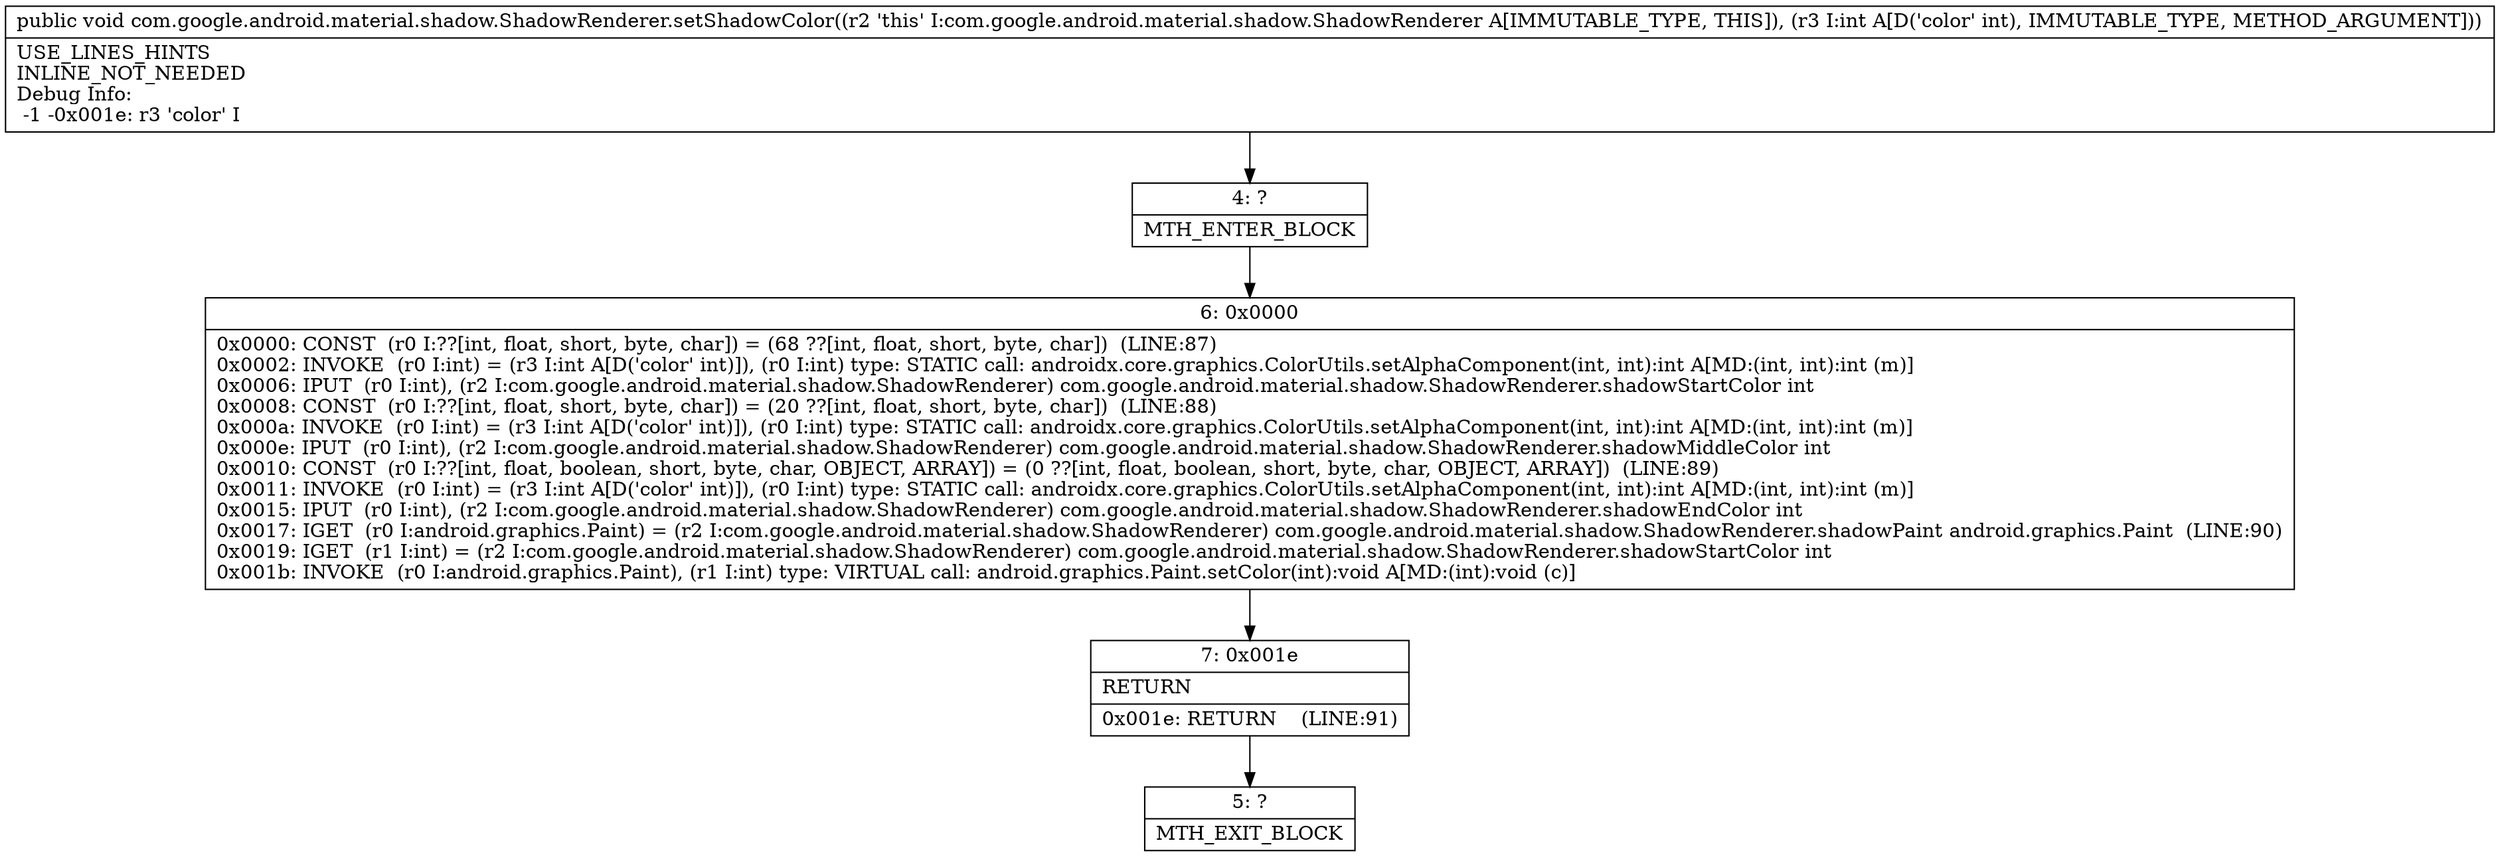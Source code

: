 digraph "CFG forcom.google.android.material.shadow.ShadowRenderer.setShadowColor(I)V" {
Node_4 [shape=record,label="{4\:\ ?|MTH_ENTER_BLOCK\l}"];
Node_6 [shape=record,label="{6\:\ 0x0000|0x0000: CONST  (r0 I:??[int, float, short, byte, char]) = (68 ??[int, float, short, byte, char])  (LINE:87)\l0x0002: INVOKE  (r0 I:int) = (r3 I:int A[D('color' int)]), (r0 I:int) type: STATIC call: androidx.core.graphics.ColorUtils.setAlphaComponent(int, int):int A[MD:(int, int):int (m)]\l0x0006: IPUT  (r0 I:int), (r2 I:com.google.android.material.shadow.ShadowRenderer) com.google.android.material.shadow.ShadowRenderer.shadowStartColor int \l0x0008: CONST  (r0 I:??[int, float, short, byte, char]) = (20 ??[int, float, short, byte, char])  (LINE:88)\l0x000a: INVOKE  (r0 I:int) = (r3 I:int A[D('color' int)]), (r0 I:int) type: STATIC call: androidx.core.graphics.ColorUtils.setAlphaComponent(int, int):int A[MD:(int, int):int (m)]\l0x000e: IPUT  (r0 I:int), (r2 I:com.google.android.material.shadow.ShadowRenderer) com.google.android.material.shadow.ShadowRenderer.shadowMiddleColor int \l0x0010: CONST  (r0 I:??[int, float, boolean, short, byte, char, OBJECT, ARRAY]) = (0 ??[int, float, boolean, short, byte, char, OBJECT, ARRAY])  (LINE:89)\l0x0011: INVOKE  (r0 I:int) = (r3 I:int A[D('color' int)]), (r0 I:int) type: STATIC call: androidx.core.graphics.ColorUtils.setAlphaComponent(int, int):int A[MD:(int, int):int (m)]\l0x0015: IPUT  (r0 I:int), (r2 I:com.google.android.material.shadow.ShadowRenderer) com.google.android.material.shadow.ShadowRenderer.shadowEndColor int \l0x0017: IGET  (r0 I:android.graphics.Paint) = (r2 I:com.google.android.material.shadow.ShadowRenderer) com.google.android.material.shadow.ShadowRenderer.shadowPaint android.graphics.Paint  (LINE:90)\l0x0019: IGET  (r1 I:int) = (r2 I:com.google.android.material.shadow.ShadowRenderer) com.google.android.material.shadow.ShadowRenderer.shadowStartColor int \l0x001b: INVOKE  (r0 I:android.graphics.Paint), (r1 I:int) type: VIRTUAL call: android.graphics.Paint.setColor(int):void A[MD:(int):void (c)]\l}"];
Node_7 [shape=record,label="{7\:\ 0x001e|RETURN\l|0x001e: RETURN    (LINE:91)\l}"];
Node_5 [shape=record,label="{5\:\ ?|MTH_EXIT_BLOCK\l}"];
MethodNode[shape=record,label="{public void com.google.android.material.shadow.ShadowRenderer.setShadowColor((r2 'this' I:com.google.android.material.shadow.ShadowRenderer A[IMMUTABLE_TYPE, THIS]), (r3 I:int A[D('color' int), IMMUTABLE_TYPE, METHOD_ARGUMENT]))  | USE_LINES_HINTS\lINLINE_NOT_NEEDED\lDebug Info:\l  \-1 \-0x001e: r3 'color' I\l}"];
MethodNode -> Node_4;Node_4 -> Node_6;
Node_6 -> Node_7;
Node_7 -> Node_5;
}

